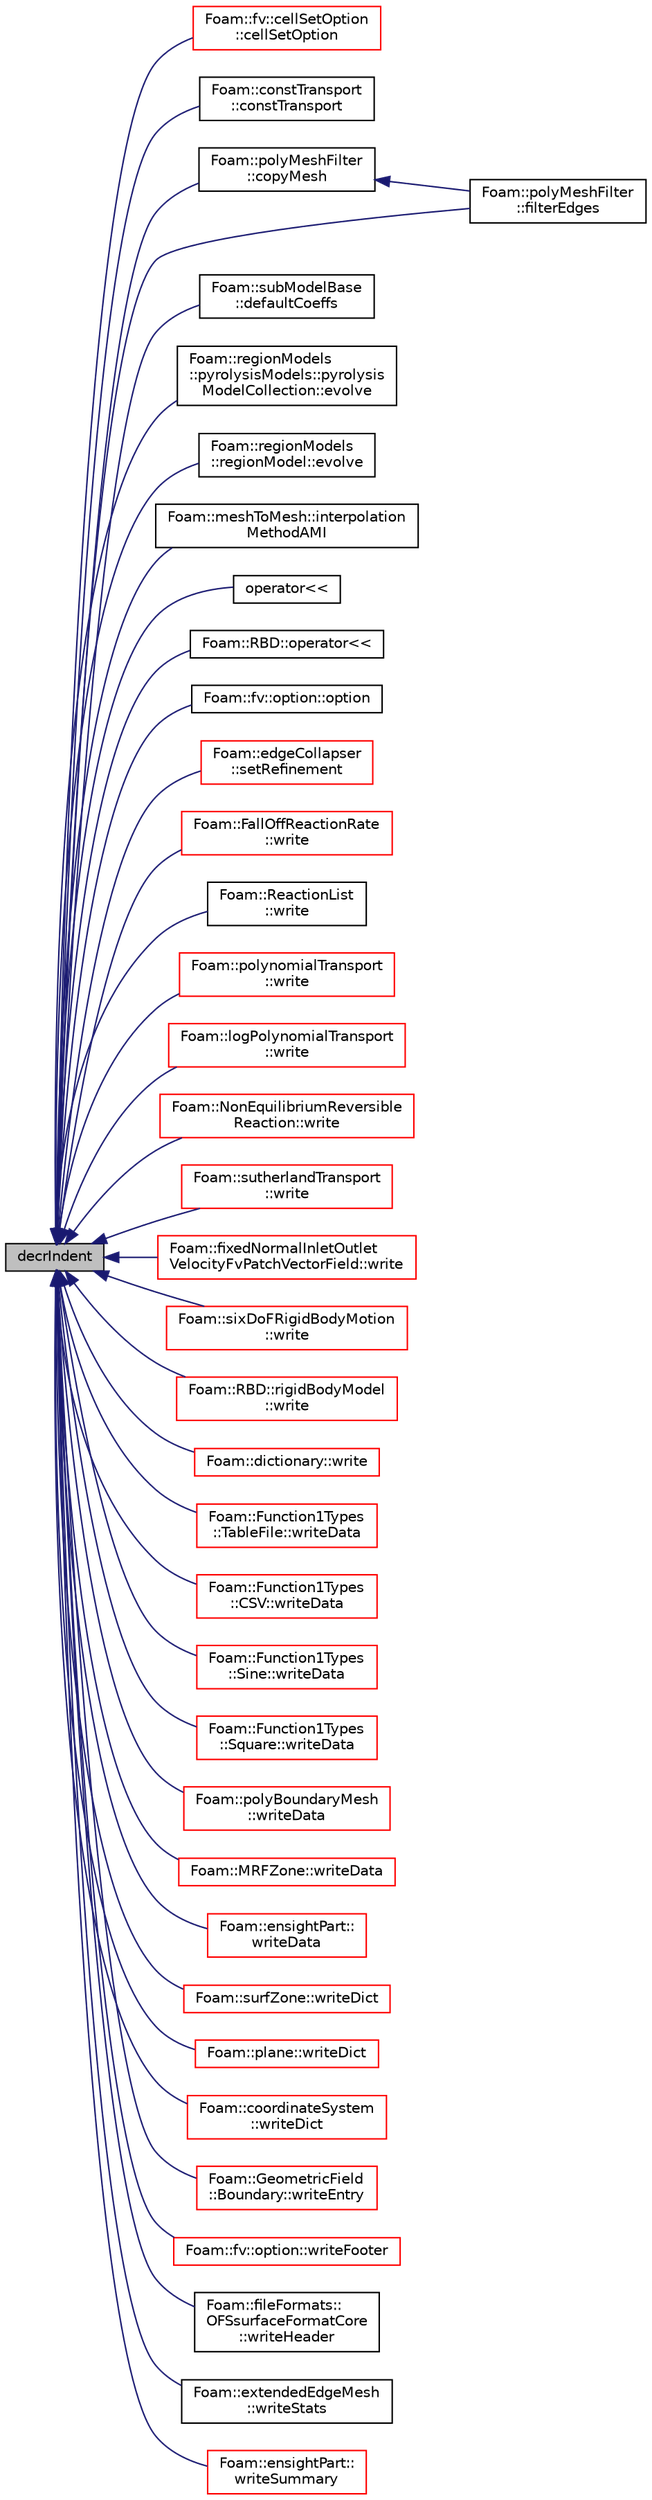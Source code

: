digraph "decrIndent"
{
  bgcolor="transparent";
  edge [fontname="Helvetica",fontsize="10",labelfontname="Helvetica",labelfontsize="10"];
  node [fontname="Helvetica",fontsize="10",shape=record];
  rankdir="LR";
  Node1 [label="decrIndent",height=0.2,width=0.4,color="black", fillcolor="grey75", style="filled", fontcolor="black"];
  Node1 -> Node2 [dir="back",color="midnightblue",fontsize="10",style="solid",fontname="Helvetica"];
  Node2 [label="Foam::fv::cellSetOption\l::cellSetOption",height=0.2,width=0.4,color="red",URL="$a00222.html#a7d925e380a1fb1d2a09592f3112a6a25",tooltip="Construct from components. "];
  Node1 -> Node3 [dir="back",color="midnightblue",fontsize="10",style="solid",fontname="Helvetica"];
  Node3 [label="Foam::constTransport\l::constTransport",height=0.2,width=0.4,color="black",URL="$a00396.html#a82f6d2852c01dadf31823085c94ab7fd",tooltip="Construct from dictionary. "];
  Node1 -> Node4 [dir="back",color="midnightblue",fontsize="10",style="solid",fontname="Helvetica"];
  Node4 [label="Foam::polyMeshFilter\l::copyMesh",height=0.2,width=0.4,color="black",URL="$a01961.html#a6d46f578539dd45f89a6ea89738c75b5",tooltip="Return a copy of an fvMesh. "];
  Node4 -> Node5 [dir="back",color="midnightblue",fontsize="10",style="solid",fontname="Helvetica"];
  Node5 [label="Foam::polyMeshFilter\l::filterEdges",height=0.2,width=0.4,color="black",URL="$a01961.html#ad478c9d800707f297552317d2f03cbce",tooltip="Filter edges only. "];
  Node1 -> Node6 [dir="back",color="midnightblue",fontsize="10",style="solid",fontname="Helvetica"];
  Node6 [label="Foam::subModelBase\l::defaultCoeffs",height=0.2,width=0.4,color="black",URL="$a02554.html#ab1f21c542b0067822ab7ce2353dd099e",tooltip="Returns true if defaultCoeffs is true and outputs on printMsg. "];
  Node1 -> Node7 [dir="back",color="midnightblue",fontsize="10",style="solid",fontname="Helvetica"];
  Node7 [label="Foam::regionModels\l::pyrolysisModels::pyrolysis\lModelCollection::evolve",height=0.2,width=0.4,color="black",URL="$a02098.html#a9e3bb886209d951167cd385c1ffe0b00",tooltip="Evolve regions. "];
  Node1 -> Node8 [dir="back",color="midnightblue",fontsize="10",style="solid",fontname="Helvetica"];
  Node8 [label="Foam::regionModels\l::regionModel::evolve",height=0.2,width=0.4,color="black",URL="$a02191.html#a9e3bb886209d951167cd385c1ffe0b00",tooltip="Main driver routing to evolve the region - calls other evolves. "];
  Node1 -> Node5 [dir="back",color="midnightblue",fontsize="10",style="solid",fontname="Helvetica"];
  Node1 -> Node9 [dir="back",color="midnightblue",fontsize="10",style="solid",fontname="Helvetica"];
  Node9 [label="Foam::meshToMesh::interpolation\lMethodAMI",height=0.2,width=0.4,color="black",URL="$a01514.html#aef7049b730f1c37232e66c147569b92b",tooltip="Conversion between mesh and patch interpolation methods. "];
  Node1 -> Node10 [dir="back",color="midnightblue",fontsize="10",style="solid",fontname="Helvetica"];
  Node10 [label="operator\<\<",height=0.2,width=0.4,color="black",URL="$a10909.html#a0f624c5b6ae33b2bfd19f33708e0ccae"];
  Node1 -> Node11 [dir="back",color="midnightblue",fontsize="10",style="solid",fontname="Helvetica"];
  Node11 [label="Foam::RBD::operator\<\<",height=0.2,width=0.4,color="black",URL="$a10982.html#a2d4565c2a2f1edc3b6f56aaa08bebd79"];
  Node1 -> Node12 [dir="back",color="midnightblue",fontsize="10",style="solid",fontname="Helvetica"];
  Node12 [label="Foam::fv::option::option",height=0.2,width=0.4,color="black",URL="$a01760.html#a5b3ffd51107a0d58e9bdc18d50011c17",tooltip="Construct from components. "];
  Node1 -> Node13 [dir="back",color="midnightblue",fontsize="10",style="solid",fontname="Helvetica"];
  Node13 [label="Foam::edgeCollapser\l::setRefinement",height=0.2,width=0.4,color="red",URL="$a00621.html#a9b80e891413d76aa1324fdd6c9e58c64",tooltip="Play commands into polyTopoChange to create mesh. "];
  Node1 -> Node14 [dir="back",color="midnightblue",fontsize="10",style="solid",fontname="Helvetica"];
  Node14 [label="Foam::FallOffReactionRate\l::write",height=0.2,width=0.4,color="red",URL="$a00756.html#a4bc86b48333705e13add9de0db8eebd3",tooltip="Write to stream. "];
  Node1 -> Node15 [dir="back",color="midnightblue",fontsize="10",style="solid",fontname="Helvetica"];
  Node15 [label="Foam::ReactionList\l::write",height=0.2,width=0.4,color="black",URL="$a02152.html#a4bc86b48333705e13add9de0db8eebd3",tooltip="Write. "];
  Node1 -> Node16 [dir="back",color="midnightblue",fontsize="10",style="solid",fontname="Helvetica"];
  Node16 [label="Foam::polynomialTransport\l::write",height=0.2,width=0.4,color="red",URL="$a01976.html#a4bc86b48333705e13add9de0db8eebd3",tooltip="Write to Ostream. "];
  Node1 -> Node17 [dir="back",color="midnightblue",fontsize="10",style="solid",fontname="Helvetica"];
  Node17 [label="Foam::logPolynomialTransport\l::write",height=0.2,width=0.4,color="red",URL="$a01414.html#a4bc86b48333705e13add9de0db8eebd3",tooltip="Write to Ostream. "];
  Node1 -> Node18 [dir="back",color="midnightblue",fontsize="10",style="solid",fontname="Helvetica"];
  Node18 [label="Foam::NonEquilibriumReversible\lReaction::write",height=0.2,width=0.4,color="red",URL="$a01658.html#a0941061ad5a26be83b4107d05750ace6",tooltip="Write. "];
  Node1 -> Node19 [dir="back",color="midnightblue",fontsize="10",style="solid",fontname="Helvetica"];
  Node19 [label="Foam::sutherlandTransport\l::write",height=0.2,width=0.4,color="red",URL="$a02600.html#a4bc86b48333705e13add9de0db8eebd3",tooltip="Write to Ostream. "];
  Node1 -> Node20 [dir="back",color="midnightblue",fontsize="10",style="solid",fontname="Helvetica"];
  Node20 [label="Foam::fixedNormalInletOutlet\lVelocityFvPatchVectorField::write",height=0.2,width=0.4,color="red",URL="$a00839.html#a0941061ad5a26be83b4107d05750ace6",tooltip="Write. "];
  Node1 -> Node21 [dir="back",color="midnightblue",fontsize="10",style="solid",fontname="Helvetica"];
  Node21 [label="Foam::sixDoFRigidBodyMotion\l::write",height=0.2,width=0.4,color="red",URL="$a02405.html#a0941061ad5a26be83b4107d05750ace6",tooltip="Write. "];
  Node1 -> Node22 [dir="back",color="midnightblue",fontsize="10",style="solid",fontname="Helvetica"];
  Node22 [label="Foam::RBD::rigidBodyModel\l::write",height=0.2,width=0.4,color="red",URL="$a02267.html#a0941061ad5a26be83b4107d05750ace6",tooltip="Write. "];
  Node1 -> Node23 [dir="back",color="midnightblue",fontsize="10",style="solid",fontname="Helvetica"];
  Node23 [label="Foam::dictionary::write",height=0.2,width=0.4,color="red",URL="$a00530.html#a4a8c5a25ca68b97e8408d4016287b5e2",tooltip="Write dictionary, normally with sub-dictionary formatting. "];
  Node1 -> Node24 [dir="back",color="midnightblue",fontsize="10",style="solid",fontname="Helvetica"];
  Node24 [label="Foam::Function1Types\l::TableFile::writeData",height=0.2,width=0.4,color="red",URL="$a02640.html#a3f337a79b0eea9e1a8a6381894c6cdf9",tooltip="Write in dictionary format. "];
  Node1 -> Node25 [dir="back",color="midnightblue",fontsize="10",style="solid",fontname="Helvetica"];
  Node25 [label="Foam::Function1Types\l::CSV::writeData",height=0.2,width=0.4,color="red",URL="$a00441.html#a3f337a79b0eea9e1a8a6381894c6cdf9",tooltip="Write in dictionary format. "];
  Node1 -> Node26 [dir="back",color="midnightblue",fontsize="10",style="solid",fontname="Helvetica"];
  Node26 [label="Foam::Function1Types\l::Sine::writeData",height=0.2,width=0.4,color="red",URL="$a02392.html#a3f337a79b0eea9e1a8a6381894c6cdf9",tooltip="Write in dictionary format. "];
  Node1 -> Node27 [dir="back",color="midnightblue",fontsize="10",style="solid",fontname="Helvetica"];
  Node27 [label="Foam::Function1Types\l::Square::writeData",height=0.2,width=0.4,color="red",URL="$a02499.html#a3f337a79b0eea9e1a8a6381894c6cdf9",tooltip="Write in dictionary format. "];
  Node1 -> Node28 [dir="back",color="midnightblue",fontsize="10",style="solid",fontname="Helvetica"];
  Node28 [label="Foam::polyBoundaryMesh\l::writeData",height=0.2,width=0.4,color="red",URL="$a01953.html#a2a3ea7b116b283507dc19bc8f4719c3d",tooltip="writeData member function required by regIOobject "];
  Node1 -> Node29 [dir="back",color="midnightblue",fontsize="10",style="solid",fontname="Helvetica"];
  Node29 [label="Foam::MRFZone::writeData",height=0.2,width=0.4,color="red",URL="$a01580.html#a3f337a79b0eea9e1a8a6381894c6cdf9",tooltip="Write. "];
  Node1 -> Node30 [dir="back",color="midnightblue",fontsize="10",style="solid",fontname="Helvetica"];
  Node30 [label="Foam::ensightPart::\lwriteData",height=0.2,width=0.4,color="red",URL="$a00655.html#a2a3ea7b116b283507dc19bc8f4719c3d",tooltip="Write reconstruction information for the object. "];
  Node1 -> Node31 [dir="back",color="midnightblue",fontsize="10",style="solid",fontname="Helvetica"];
  Node31 [label="Foam::surfZone::writeDict",height=0.2,width=0.4,color="red",URL="$a02597.html#af77027c10b89b764f28cf777c66c4be6",tooltip="Write dictionary. "];
  Node1 -> Node32 [dir="back",color="midnightblue",fontsize="10",style="solid",fontname="Helvetica"];
  Node32 [label="Foam::plane::writeDict",height=0.2,width=0.4,color="red",URL="$a01897.html#af77027c10b89b764f28cf777c66c4be6",tooltip="Write to dictionary. "];
  Node1 -> Node33 [dir="back",color="midnightblue",fontsize="10",style="solid",fontname="Helvetica"];
  Node33 [label="Foam::coordinateSystem\l::writeDict",height=0.2,width=0.4,color="red",URL="$a00407.html#ad4c69bb96d3dcadbe5230c03be4f48e4",tooltip="Write dictionary. "];
  Node1 -> Node34 [dir="back",color="midnightblue",fontsize="10",style="solid",fontname="Helvetica"];
  Node34 [label="Foam::GeometricField\l::Boundary::writeEntry",height=0.2,width=0.4,color="red",URL="$a00147.html#a37ca48bb95f2d19dd4468d303314fe3c",tooltip="Write boundary field as dictionary entry. "];
  Node1 -> Node35 [dir="back",color="midnightblue",fontsize="10",style="solid",fontname="Helvetica"];
  Node35 [label="Foam::fv::option::writeFooter",height=0.2,width=0.4,color="red",URL="$a01760.html#a8163fd2f8da77310b85dd846b6f5e3a1",tooltip="Write the source footer information. "];
  Node1 -> Node36 [dir="back",color="midnightblue",fontsize="10",style="solid",fontname="Helvetica"];
  Node36 [label="Foam::fileFormats::\lOFSsurfaceFormatCore\l::writeHeader",height=0.2,width=0.4,color="black",URL="$a01747.html#a760516c113bf165b41313f58e9d6689d",tooltip="Write header information and surfZoneList. "];
  Node1 -> Node37 [dir="back",color="midnightblue",fontsize="10",style="solid",fontname="Helvetica"];
  Node37 [label="Foam::extendedEdgeMesh\l::writeStats",height=0.2,width=0.4,color="black",URL="$a00709.html#a3852b36537f6220c4fc7f55769fc0f13",tooltip="Dump some information. "];
  Node1 -> Node38 [dir="back",color="midnightblue",fontsize="10",style="solid",fontname="Helvetica"];
  Node38 [label="Foam::ensightPart::\lwriteSummary",height=0.2,width=0.4,color="red",URL="$a00655.html#a46abc8b058281199fba0b3b21ec9a6f7",tooltip="Write summary information about the object. "];
}
